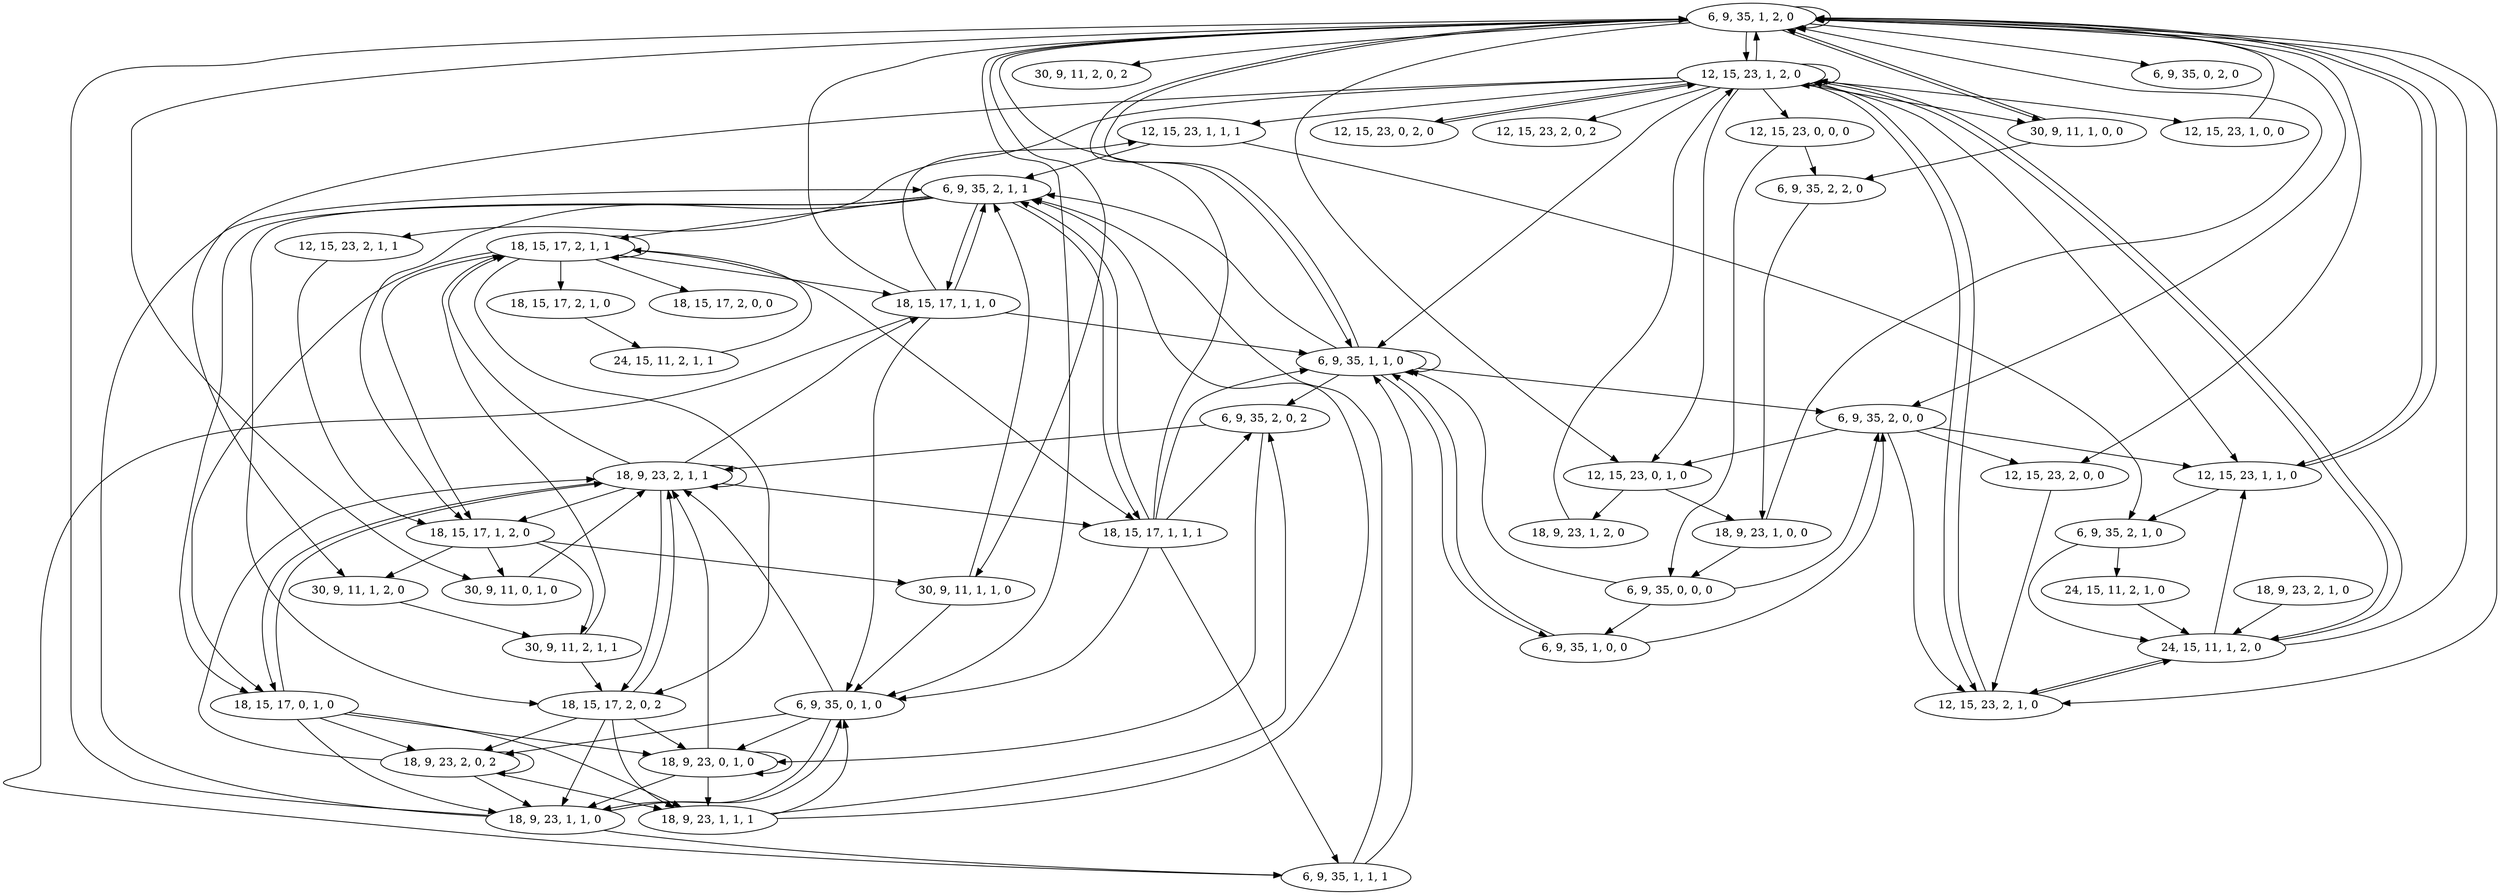 digraph "../results/graphs-agents/urllc-trf1/g-urllc-trf1" {
	"6, 9, 35, 1, 2, 0"
	"12, 15, 23, 1, 2, 0"
	"12, 15, 23, 1, 1, 0"
	"6, 9, 35, 2, 1, 1"
	"18, 15, 17, 2, 1, 1"
	"18, 15, 17, 1, 1, 0"
	"18, 15, 17, 0, 1, 0"
	"18, 9, 23, 1, 1, 1"
	"18, 15, 17, 2, 0, 2"
	"6, 9, 35, 0, 1, 0"
	"18, 9, 23, 2, 1, 1"
	"6, 9, 35, 1, 1, 1"
	"18, 15, 17, 1, 1, 1"
	"6, 9, 35, 2, 0, 2"
	"18, 15, 17, 2, 1, 0"
	"18, 9, 23, 0, 1, 0"
	"12, 15, 23, 1, 1, 1"
	"18, 9, 23, 1, 1, 0"
	"24, 15, 11, 2, 1, 1"
	"18, 9, 23, 2, 0, 2"
	"18, 15, 17, 2, 0, 0"
	"6, 9, 35, 1, 1, 0"
	"30, 9, 11, 1, 1, 0"
	"18, 15, 17, 1, 2, 0"
	"30, 9, 11, 1, 2, 0"
	"30, 9, 11, 2, 1, 1"
	"30, 9, 11, 0, 1, 0"
	"30, 9, 11, 2, 0, 2"
	"24, 15, 11, 1, 2, 0"
	"30, 9, 11, 1, 0, 0"
	"6, 9, 35, 2, 2, 0"
	"18, 9, 23, 1, 0, 0"
	"12, 15, 23, 2, 1, 0"
	"12, 15, 23, 1, 0, 0"
	"12, 15, 23, 0, 0, 0"
	"6, 9, 35, 0, 0, 0"
	"6, 9, 35, 1, 0, 0"
	"6, 9, 35, 2, 1, 0"
	"6, 9, 35, 2, 0, 0"
	"12, 15, 23, 0, 2, 0"
	"24, 15, 11, 2, 1, 0"
	"18, 9, 23, 1, 2, 0"
	"12, 15, 23, 0, 1, 0"
	"12, 15, 23, 2, 0, 0"
	"12, 15, 23, 2, 1, 1"
	"18, 9, 23, 2, 1, 0"
	"12, 15, 23, 2, 0, 2"
	"6, 9, 35, 0, 2, 0"
	"6, 9, 35, 1, 2, 0" -> "12, 15, 23, 1, 2, 0"
	"12, 15, 23, 1, 2, 0" -> "12, 15, 23, 1, 2, 0"
	"12, 15, 23, 1, 2, 0" -> "6, 9, 35, 1, 2, 0"
	"12, 15, 23, 1, 2, 0" -> "12, 15, 23, 1, 1, 0"
	"6, 9, 35, 2, 1, 1" -> "18, 15, 17, 2, 1, 1"
	"18, 15, 17, 2, 1, 1" -> "18, 15, 17, 1, 1, 0"
	"18, 15, 17, 1, 1, 0" -> "6, 9, 35, 2, 1, 1"
	"6, 9, 35, 2, 1, 1" -> "18, 15, 17, 0, 1, 0"
	"18, 15, 17, 0, 1, 0" -> "18, 9, 23, 1, 1, 1"
	"18, 9, 23, 1, 1, 1" -> "6, 9, 35, 2, 1, 1"
	"18, 15, 17, 2, 1, 1" -> "18, 15, 17, 2, 0, 2"
	"18, 15, 17, 2, 0, 2" -> "18, 9, 23, 1, 1, 1"
	"18, 9, 23, 1, 1, 1" -> "6, 9, 35, 0, 1, 0"
	"6, 9, 35, 0, 1, 0" -> "18, 9, 23, 2, 1, 1"
	"18, 9, 23, 2, 1, 1" -> "18, 15, 17, 2, 1, 1"
	"18, 15, 17, 2, 1, 1" -> "18, 15, 17, 0, 1, 0"
	"6, 9, 35, 2, 1, 1" -> "18, 15, 17, 2, 0, 2"
	"6, 9, 35, 1, 1, 1" -> "6, 9, 35, 2, 1, 1"
	"18, 15, 17, 2, 1, 1" -> "18, 15, 17, 1, 1, 1"
	"18, 15, 17, 1, 1, 1" -> "6, 9, 35, 2, 0, 2"
	"6, 9, 35, 2, 0, 2" -> "18, 9, 23, 2, 1, 1"
	"18, 9, 23, 2, 1, 1" -> "18, 15, 17, 1, 1, 0"
	"18, 9, 23, 1, 1, 1" -> "6, 9, 35, 2, 0, 2"
	"18, 9, 23, 2, 1, 1" -> "18, 15, 17, 1, 1, 1"
	"18, 15, 17, 1, 1, 1" -> "6, 9, 35, 2, 1, 1"
	"18, 15, 17, 2, 1, 1" -> "18, 15, 17, 2, 1, 0"
	"18, 9, 23, 0, 1, 0" -> "18, 9, 23, 2, 1, 1"
	"18, 15, 17, 1, 1, 0" -> "6, 9, 35, 0, 1, 0"
	"18, 15, 17, 1, 1, 0" -> "12, 15, 23, 1, 1, 1"
	"12, 15, 23, 1, 1, 1" -> "6, 9, 35, 2, 1, 1"
	"18, 15, 17, 0, 1, 0" -> "18, 9, 23, 1, 1, 0"
	"18, 9, 23, 1, 1, 0" -> "6, 9, 35, 2, 1, 1"
	"18, 15, 17, 1, 1, 1" -> "6, 9, 35, 1, 1, 1"
	"18, 15, 17, 2, 1, 0" -> "24, 15, 11, 2, 1, 1"
	"6, 9, 35, 0, 1, 0" -> "18, 9, 23, 0, 1, 0"
	"18, 9, 23, 2, 1, 1" -> "18, 15, 17, 0, 1, 0"
	"18, 15, 17, 0, 1, 0" -> "18, 9, 23, 0, 1, 0"
	"18, 9, 23, 0, 1, 0" -> "18, 9, 23, 1, 1, 1"
	"18, 9, 23, 0, 1, 0" -> "18, 9, 23, 0, 1, 0"
	"18, 15, 17, 0, 1, 0" -> "18, 9, 23, 2, 0, 2"
	"18, 9, 23, 2, 0, 2" -> "18, 9, 23, 1, 1, 0"
	"24, 15, 11, 2, 1, 1" -> "18, 15, 17, 2, 1, 1"
	"6, 9, 35, 2, 1, 1" -> "18, 15, 17, 1, 1, 0"
	"18, 15, 17, 1, 1, 1" -> "6, 9, 35, 0, 1, 0"
	"18, 9, 23, 2, 0, 2" -> "18, 9, 23, 1, 1, 1"
	"18, 15, 17, 2, 1, 1" -> "18, 15, 17, 2, 0, 0"
	"6, 9, 35, 2, 0, 2" -> "18, 9, 23, 0, 1, 0"
	"18, 15, 17, 2, 0, 2" -> "18, 9, 23, 1, 1, 0"
	"18, 15, 17, 0, 1, 0" -> "18, 9, 23, 2, 1, 1"
	"18, 9, 23, 2, 1, 1" -> "18, 15, 17, 2, 0, 2"
	"18, 15, 17, 2, 0, 2" -> "18, 9, 23, 0, 1, 0"
	"18, 15, 17, 2, 1, 1" -> "18, 15, 17, 2, 1, 1"
	"18, 15, 17, 1, 1, 1" -> "6, 9, 35, 1, 1, 0"
	"18, 9, 23, 2, 0, 2" -> "18, 9, 23, 2, 1, 1"
	"30, 9, 11, 1, 1, 0" -> "6, 9, 35, 2, 1, 1"
	"18, 15, 17, 2, 1, 1" -> "18, 15, 17, 1, 2, 0"
	"18, 15, 17, 1, 2, 0" -> "30, 9, 11, 1, 2, 0"
	"30, 9, 11, 1, 2, 0" -> "30, 9, 11, 2, 1, 1"
	"18, 15, 17, 1, 1, 0" -> "6, 9, 35, 1, 2, 0"
	"30, 9, 11, 2, 1, 1" -> "18, 15, 17, 2, 1, 1"
	"18, 15, 17, 1, 2, 0" -> "30, 9, 11, 2, 1, 1"
	"6, 9, 35, 2, 1, 1" -> "18, 15, 17, 1, 2, 0"
	"18, 9, 23, 1, 1, 0" -> "6, 9, 35, 0, 1, 0"
	"18, 15, 17, 1, 2, 0" -> "30, 9, 11, 1, 1, 0"
	"6, 9, 35, 0, 1, 0" -> "18, 9, 23, 1, 1, 0"
	"18, 9, 23, 1, 1, 0" -> "6, 9, 35, 1, 2, 0"
	"6, 9, 35, 1, 2, 0" -> "30, 9, 11, 0, 1, 0"
	"30, 9, 11, 0, 1, 0" -> "18, 9, 23, 2, 1, 1"
	"6, 9, 35, 2, 1, 1" -> "18, 15, 17, 1, 1, 1"
	"18, 15, 17, 2, 0, 2" -> "18, 9, 23, 2, 1, 1"
	"18, 15, 17, 1, 1, 0" -> "6, 9, 35, 1, 1, 0"
	"6, 9, 35, 1, 1, 0" -> "6, 9, 35, 2, 1, 1"
	"6, 9, 35, 1, 1, 1" -> "6, 9, 35, 1, 1, 0"
	"18, 9, 23, 2, 0, 2" -> "18, 9, 23, 2, 0, 2"
	"30, 9, 11, 1, 1, 0" -> "6, 9, 35, 0, 1, 0"
	"30, 9, 11, 2, 1, 1" -> "18, 15, 17, 2, 0, 2"
	"18, 15, 17, 2, 0, 2" -> "18, 9, 23, 2, 0, 2"
	"18, 9, 23, 1, 1, 0" -> "6, 9, 35, 1, 1, 1"
	"18, 15, 17, 1, 2, 0" -> "30, 9, 11, 0, 1, 0"
	"6, 9, 35, 1, 2, 0" -> "30, 9, 11, 2, 0, 2"
	"6, 9, 35, 1, 2, 0" -> "30, 9, 11, 1, 1, 0"
	"18, 15, 17, 1, 1, 1" -> "6, 9, 35, 1, 2, 0"
	"18, 9, 23, 2, 1, 1" -> "18, 15, 17, 1, 2, 0"
	"18, 9, 23, 0, 1, 0" -> "18, 9, 23, 1, 1, 0"
	"18, 15, 17, 1, 1, 0" -> "6, 9, 35, 1, 1, 1"
	"6, 9, 35, 1, 1, 0" -> "6, 9, 35, 2, 0, 2"
	"6, 9, 35, 0, 1, 0" -> "18, 9, 23, 2, 0, 2"
	"18, 9, 23, 2, 1, 1" -> "18, 9, 23, 2, 1, 1"
	"24, 15, 11, 1, 2, 0" -> "12, 15, 23, 1, 2, 0"
	"12, 15, 23, 1, 2, 0" -> "30, 9, 11, 1, 0, 0"
	"30, 9, 11, 1, 0, 0" -> "6, 9, 35, 2, 2, 0"
	"6, 9, 35, 2, 2, 0" -> "18, 9, 23, 1, 0, 0"
	"18, 9, 23, 1, 0, 0" -> "6, 9, 35, 1, 2, 0"
	"6, 9, 35, 1, 2, 0" -> "12, 15, 23, 2, 1, 0"
	"12, 15, 23, 2, 1, 0" -> "24, 15, 11, 1, 2, 0"
	"12, 15, 23, 1, 2, 0" -> "12, 15, 23, 1, 0, 0"
	"12, 15, 23, 1, 2, 0" -> "12, 15, 23, 0, 0, 0"
	"12, 15, 23, 0, 0, 0" -> "6, 9, 35, 0, 0, 0"
	"6, 9, 35, 0, 0, 0" -> "6, 9, 35, 1, 0, 0"
	"6, 9, 35, 1, 0, 0" -> "6, 9, 35, 1, 1, 0"
	"6, 9, 35, 2, 1, 0" -> "24, 15, 11, 1, 2, 0"
	"12, 15, 23, 0, 0, 0" -> "6, 9, 35, 2, 2, 0"
	"18, 9, 23, 1, 0, 0" -> "6, 9, 35, 0, 0, 0"
	"6, 9, 35, 0, 0, 0" -> "6, 9, 35, 2, 0, 0"
	"12, 15, 23, 1, 2, 0" -> "12, 15, 23, 2, 1, 0"
	"24, 15, 11, 1, 2, 0" -> "12, 15, 23, 2, 1, 0"
	"12, 15, 23, 1, 2, 0" -> "12, 15, 23, 0, 2, 0"
	"12, 15, 23, 0, 2, 0" -> "12, 15, 23, 1, 2, 0"
	"12, 15, 23, 1, 1, 0" -> "6, 9, 35, 1, 2, 0"
	"6, 9, 35, 1, 2, 0" -> "12, 15, 23, 1, 1, 0"
	"12, 15, 23, 1, 1, 0" -> "6, 9, 35, 2, 1, 0"
	"6, 9, 35, 2, 1, 0" -> "24, 15, 11, 2, 1, 0"
	"24, 15, 11, 2, 1, 0" -> "24, 15, 11, 1, 2, 0"
	"12, 15, 23, 1, 0, 0" -> "6, 9, 35, 1, 2, 0"
	"24, 15, 11, 1, 2, 0" -> "12, 15, 23, 1, 1, 0"
	"6, 9, 35, 1, 1, 0" -> "6, 9, 35, 1, 1, 0"
	"6, 9, 35, 1, 1, 0" -> "6, 9, 35, 1, 0, 0"
	"18, 9, 23, 1, 2, 0" -> "12, 15, 23, 1, 2, 0"
	"12, 15, 23, 1, 2, 0" -> "12, 15, 23, 1, 1, 1"
	"12, 15, 23, 1, 1, 1" -> "6, 9, 35, 2, 1, 0"
	"30, 9, 11, 1, 0, 0" -> "6, 9, 35, 1, 2, 0"
	"6, 9, 35, 1, 2, 0" -> "12, 15, 23, 0, 1, 0"
	"12, 15, 23, 0, 1, 0" -> "18, 9, 23, 1, 0, 0"
	"6, 9, 35, 2, 0, 0" -> "12, 15, 23, 0, 1, 0"
	"12, 15, 23, 0, 1, 0" -> "18, 9, 23, 1, 2, 0"
	"6, 9, 35, 1, 2, 0" -> "30, 9, 11, 1, 0, 0"
	"6, 9, 35, 1, 2, 0" -> "12, 15, 23, 2, 0, 0"
	"12, 15, 23, 2, 0, 0" -> "12, 15, 23, 2, 1, 0"
	"12, 15, 23, 1, 2, 0" -> "30, 9, 11, 1, 2, 0"
	"6, 9, 35, 0, 0, 0" -> "6, 9, 35, 1, 1, 0"
	"6, 9, 35, 1, 0, 0" -> "6, 9, 35, 2, 0, 0"
	"6, 9, 35, 2, 0, 0" -> "12, 15, 23, 1, 1, 0"
	"12, 15, 23, 1, 2, 0" -> "12, 15, 23, 2, 1, 1"
	"12, 15, 23, 2, 1, 1" -> "18, 15, 17, 1, 2, 0"
	"12, 15, 23, 1, 2, 0" -> "12, 15, 23, 0, 1, 0"
	"18, 9, 23, 2, 1, 0" -> "24, 15, 11, 1, 2, 0"
	"6, 9, 35, 2, 0, 0" -> "12, 15, 23, 2, 0, 0"
	"6, 9, 35, 2, 0, 0" -> "12, 15, 23, 2, 1, 0"
	"12, 15, 23, 1, 2, 0" -> "12, 15, 23, 2, 0, 2"
	"6, 9, 35, 1, 1, 0" -> "6, 9, 35, 2, 0, 0"
	"12, 15, 23, 1, 2, 0" -> "6, 9, 35, 1, 1, 0"
	"6, 9, 35, 1, 2, 0" -> "6, 9, 35, 1, 2, 0"
	"6, 9, 35, 1, 2, 0" -> "6, 9, 35, 2, 0, 0"
	"24, 15, 11, 1, 2, 0" -> "6, 9, 35, 1, 2, 0"
	"6, 9, 35, 1, 2, 0" -> "6, 9, 35, 0, 2, 0"
	"12, 15, 23, 2, 1, 0" -> "12, 15, 23, 1, 2, 0"
	"12, 15, 23, 1, 2, 0" -> "24, 15, 11, 1, 2, 0"
	"6, 9, 35, 1, 2, 0" -> "6, 9, 35, 1, 1, 0"
	"6, 9, 35, 1, 2, 0" -> "6, 9, 35, 0, 1, 0"
	"6, 9, 35, 1, 1, 0" -> "6, 9, 35, 1, 2, 0"
}
